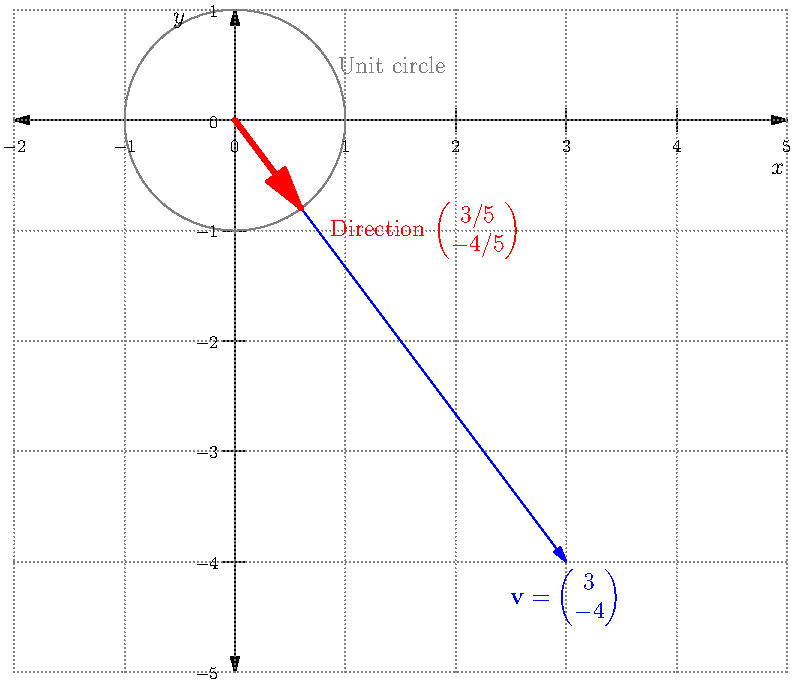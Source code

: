 import graph;
size(14cm);
usepackage("amsmath");
for (int i=-2; i<=5; ++i) {
  draw((i,-5)--(i,1), grey+dotted);
}
for (int i=-5; i<=1; ++i) {
  draw((-2,i)--(5,i), grey+dotted);
}

xaxis("$x$", -2, 5, Ticks(Label(fontsize(9pt)), Step=1, begin=false, end=false), Arrows);
yaxis("$y$", -5, 1, Ticks(Label(fontsize(9pt)), Step=1, begin=false, end=false), Arrows);
draw(unitcircle, grey);

draw((0,0)--(3,-4), blue, EndArrow);
draw((0,0)--(3/5,-4/5), red+2.4);
draw((0,0)--(3/5,-4/5), red+1.4, EndArrow);
label("$\mathbf{v} = \begin{pmatrix} 3 \\ -4 \end{pmatrix}$", (3,-4), dir(270), blue);
label("Direction $\begin{pmatrix} 3/5 \\ -4/5 \end{pmatrix}$", (0.8,-1), dir(0), red);
label("Unit circle", dir(30), dir(0), grey);
